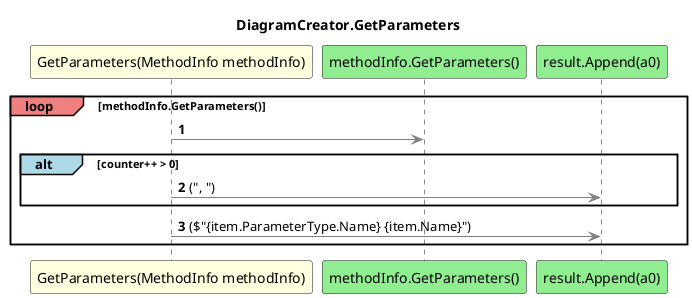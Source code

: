 @startuml DiagramCreator.GetParameters
title DiagramCreator.GetParameters
participant "GetParameters(MethodInfo methodInfo)" as GetParameters_p0 #LightYellow
participant "methodInfo.GetParameters()" as methodInfo_GetParameters #LightGreen
participant "result.Append(a0)" as result_Append_a0 #LightGreen
autonumber
loop#LightCoral methodInfo.GetParameters()
 GetParameters_p0 -[#grey]> methodInfo_GetParameters
 alt#LightBlue counter++ > 0
 GetParameters_p0 -[#grey]> result_Append_a0 : (", ")
 end
 GetParameters_p0 -[#grey]> result_Append_a0 : ($"{item.ParameterType.Name} {item.Name}")
end
@enduml
